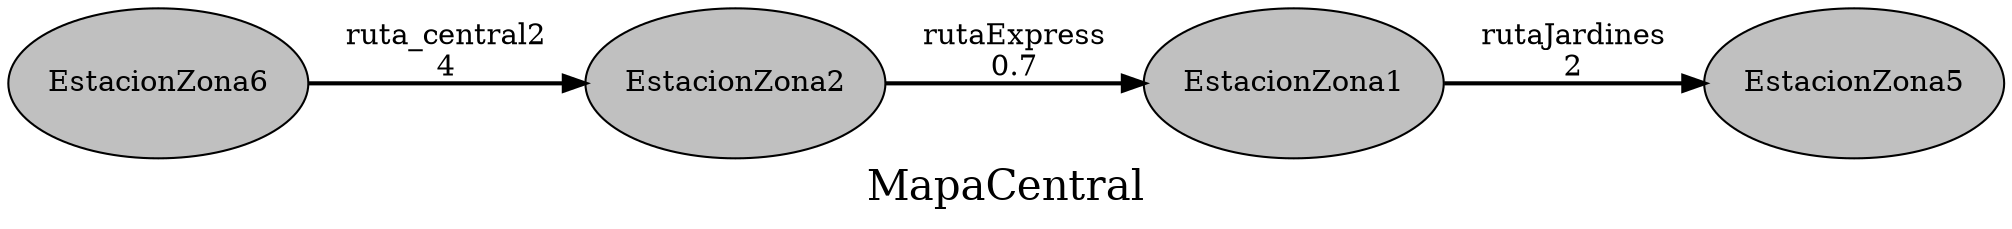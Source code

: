 digraph Ruta2 {
	node [color=black fillcolor=gray fixedsize=true height=1 shape=oval style=filled width=2]
	EstacionZona6 -> EstacionZona2 [label="ruta_central2
4" style=bold]
	EstacionZona2 -> EstacionZona1 [label="rutaExpress
0.7" style=bold]
	EstacionZona1 -> EstacionZona5 [label="rutaJardines
2" style=bold]
	overlap=false
	label=MapaCentral
	fontsize=20
	rankdir=LR
}
